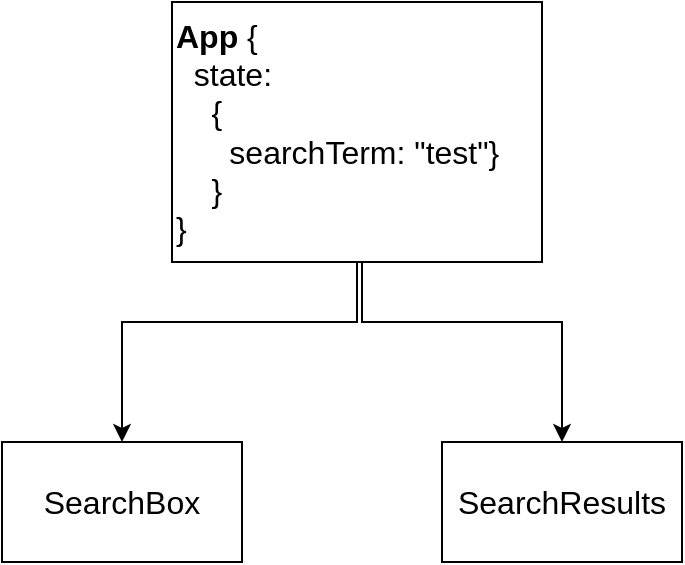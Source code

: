 <mxfile version="20.2.2" type="github">
  <diagram id="vFonY2iPgu989mAdxJTV" name="Page-1">
    <mxGraphModel dx="1426" dy="712" grid="1" gridSize="10" guides="1" tooltips="1" connect="1" arrows="1" fold="1" page="1" pageScale="1" pageWidth="850" pageHeight="1100" math="0" shadow="0">
      <root>
        <mxCell id="0" />
        <mxCell id="1" parent="0" />
        <mxCell id="C5dG1T_nxFUrHjw28qGK-4" style="edgeStyle=orthogonalEdgeStyle;rounded=0;orthogonalLoop=1;jettySize=auto;html=1;entryX=0.5;entryY=0;entryDx=0;entryDy=0;fontSize=16;" edge="1" parent="1" source="C5dG1T_nxFUrHjw28qGK-1" target="C5dG1T_nxFUrHjw28qGK-2">
          <mxGeometry relative="1" as="geometry">
            <Array as="points">
              <mxPoint x="458" y="190" />
              <mxPoint x="340" y="190" />
            </Array>
          </mxGeometry>
        </mxCell>
        <mxCell id="C5dG1T_nxFUrHjw28qGK-1" value="&lt;font style=&quot;font-size: 16px;&quot;&gt;&lt;b&gt;App&lt;/b&gt; { &lt;br&gt;&amp;nbsp; state: &lt;br&gt;&amp;nbsp; &amp;nbsp; {&lt;br&gt;&amp;nbsp; &amp;nbsp; &amp;nbsp; searchTerm: &quot;test&quot;}&lt;br&gt;&amp;nbsp; &amp;nbsp; }&lt;br&gt;}&lt;/font&gt;" style="rounded=0;whiteSpace=wrap;html=1;align=left;" vertex="1" parent="1">
          <mxGeometry x="365" y="30" width="185" height="130" as="geometry" />
        </mxCell>
        <mxCell id="C5dG1T_nxFUrHjw28qGK-2" value="SearchBox" style="rounded=0;whiteSpace=wrap;html=1;fontSize=16;" vertex="1" parent="1">
          <mxGeometry x="280" y="250" width="120" height="60" as="geometry" />
        </mxCell>
        <mxCell id="C5dG1T_nxFUrHjw28qGK-3" value="SearchResults" style="rounded=0;whiteSpace=wrap;html=1;fontSize=16;" vertex="1" parent="1">
          <mxGeometry x="500" y="250" width="120" height="60" as="geometry" />
        </mxCell>
        <mxCell id="C5dG1T_nxFUrHjw28qGK-5" style="edgeStyle=orthogonalEdgeStyle;rounded=0;orthogonalLoop=1;jettySize=auto;html=1;entryX=0.5;entryY=0;entryDx=0;entryDy=0;fontSize=16;" edge="1" parent="1" target="C5dG1T_nxFUrHjw28qGK-3">
          <mxGeometry relative="1" as="geometry">
            <mxPoint x="460" y="160" as="sourcePoint" />
            <mxPoint x="610" y="220" as="targetPoint" />
            <Array as="points">
              <mxPoint x="460" y="190" />
              <mxPoint x="560" y="190" />
            </Array>
          </mxGeometry>
        </mxCell>
      </root>
    </mxGraphModel>
  </diagram>
</mxfile>
